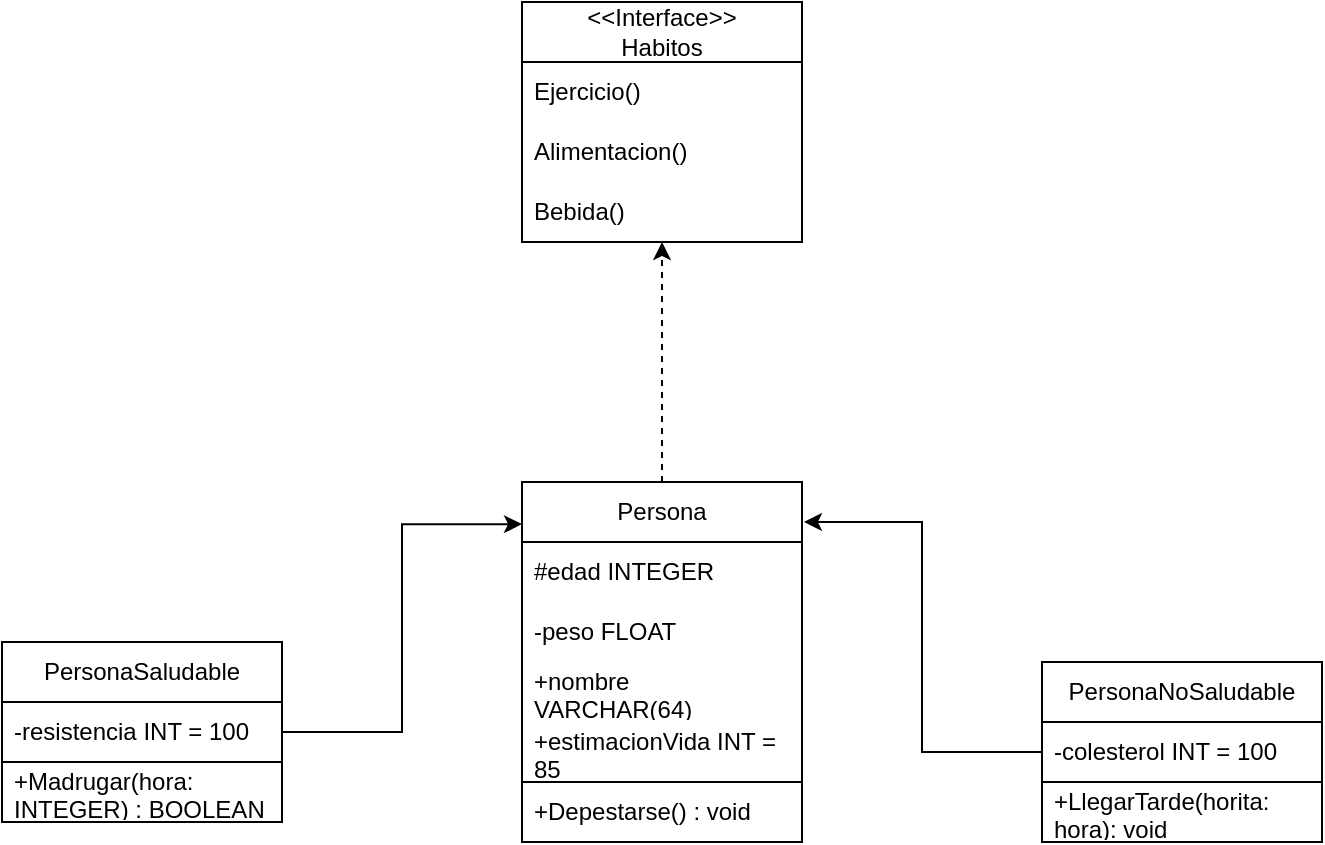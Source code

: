 <mxfile version="21.0.10" type="github">
  <diagram id="C5RBs43oDa-KdzZeNtuy" name="Page-1">
    <mxGraphModel dx="1114" dy="2922" grid="1" gridSize="10" guides="1" tooltips="1" connect="1" arrows="1" fold="1" page="1" pageScale="1" pageWidth="827" pageHeight="1169" math="0" shadow="0">
      <root>
        <mxCell id="WIyWlLk6GJQsqaUBKTNV-0" />
        <mxCell id="WIyWlLk6GJQsqaUBKTNV-1" parent="WIyWlLk6GJQsqaUBKTNV-0" />
        <mxCell id="iRxaeY6hj_-ja3EV96lO-1" value="&amp;lt;&amp;lt;Interface&amp;gt;&amp;gt;&lt;br&gt;Habitos" style="swimlane;fontStyle=0;childLayout=stackLayout;horizontal=1;startSize=30;horizontalStack=0;resizeParent=1;resizeParentMax=0;resizeLast=0;collapsible=1;marginBottom=0;whiteSpace=wrap;html=1;" vertex="1" parent="WIyWlLk6GJQsqaUBKTNV-1">
          <mxGeometry x="300" y="-1200" width="140" height="120" as="geometry">
            <mxRectangle x="120" y="-560" width="120" height="40" as="alternateBounds" />
          </mxGeometry>
        </mxCell>
        <mxCell id="iRxaeY6hj_-ja3EV96lO-2" value="Ejercicio()" style="text;strokeColor=none;fillColor=none;align=left;verticalAlign=middle;spacingLeft=4;spacingRight=4;overflow=hidden;points=[[0,0.5],[1,0.5]];portConstraint=eastwest;rotatable=0;whiteSpace=wrap;html=1;" vertex="1" parent="iRxaeY6hj_-ja3EV96lO-1">
          <mxGeometry y="30" width="140" height="30" as="geometry" />
        </mxCell>
        <mxCell id="iRxaeY6hj_-ja3EV96lO-3" value="Alimentacion()" style="text;strokeColor=none;fillColor=none;align=left;verticalAlign=middle;spacingLeft=4;spacingRight=4;overflow=hidden;points=[[0,0.5],[1,0.5]];portConstraint=eastwest;rotatable=0;whiteSpace=wrap;html=1;" vertex="1" parent="iRxaeY6hj_-ja3EV96lO-1">
          <mxGeometry y="60" width="140" height="30" as="geometry" />
        </mxCell>
        <mxCell id="iRxaeY6hj_-ja3EV96lO-4" value="Bebida()" style="text;strokeColor=none;fillColor=none;align=left;verticalAlign=middle;spacingLeft=4;spacingRight=4;overflow=hidden;points=[[0,0.5],[1,0.5]];portConstraint=eastwest;rotatable=0;whiteSpace=wrap;html=1;" vertex="1" parent="iRxaeY6hj_-ja3EV96lO-1">
          <mxGeometry y="90" width="140" height="30" as="geometry" />
        </mxCell>
        <mxCell id="iRxaeY6hj_-ja3EV96lO-16" style="edgeStyle=orthogonalEdgeStyle;rounded=0;orthogonalLoop=1;jettySize=auto;html=1;dashed=1;" edge="1" parent="WIyWlLk6GJQsqaUBKTNV-1" source="iRxaeY6hj_-ja3EV96lO-5" target="iRxaeY6hj_-ja3EV96lO-1">
          <mxGeometry relative="1" as="geometry" />
        </mxCell>
        <mxCell id="iRxaeY6hj_-ja3EV96lO-5" value="Persona" style="swimlane;fontStyle=0;childLayout=stackLayout;horizontal=1;startSize=30;horizontalStack=0;resizeParent=1;resizeParentMax=0;resizeLast=0;collapsible=1;marginBottom=0;whiteSpace=wrap;html=1;shadow=0;" vertex="1" parent="WIyWlLk6GJQsqaUBKTNV-1">
          <mxGeometry x="300" y="-960" width="140" height="180" as="geometry">
            <mxRectangle x="30" y="-360" width="90" height="30" as="alternateBounds" />
          </mxGeometry>
        </mxCell>
        <mxCell id="iRxaeY6hj_-ja3EV96lO-6" value="#edad INTEGER" style="text;strokeColor=none;fillColor=none;align=left;verticalAlign=middle;spacingLeft=4;spacingRight=4;overflow=hidden;points=[[0,0.5],[1,0.5]];portConstraint=eastwest;rotatable=0;whiteSpace=wrap;html=1;" vertex="1" parent="iRxaeY6hj_-ja3EV96lO-5">
          <mxGeometry y="30" width="140" height="30" as="geometry" />
        </mxCell>
        <mxCell id="iRxaeY6hj_-ja3EV96lO-7" value="-peso FLOAT" style="text;strokeColor=none;fillColor=none;align=left;verticalAlign=middle;spacingLeft=4;spacingRight=4;overflow=hidden;points=[[0,0.5],[1,0.5]];portConstraint=eastwest;rotatable=0;whiteSpace=wrap;html=1;" vertex="1" parent="iRxaeY6hj_-ja3EV96lO-5">
          <mxGeometry y="60" width="140" height="30" as="geometry" />
        </mxCell>
        <mxCell id="iRxaeY6hj_-ja3EV96lO-8" value="+nombre VARCHAR(64)" style="text;strokeColor=none;fillColor=none;align=left;verticalAlign=middle;spacingLeft=4;spacingRight=4;overflow=hidden;points=[[0,0.5],[1,0.5]];portConstraint=eastwest;rotatable=0;whiteSpace=wrap;html=1;" vertex="1" parent="iRxaeY6hj_-ja3EV96lO-5">
          <mxGeometry y="90" width="140" height="30" as="geometry" />
        </mxCell>
        <mxCell id="iRxaeY6hj_-ja3EV96lO-9" value="+estimacionVida INT = 85" style="text;strokeColor=none;fillColor=none;align=left;verticalAlign=middle;spacingLeft=4;spacingRight=4;overflow=hidden;points=[[0,0.5],[1,0.5]];portConstraint=eastwest;rotatable=0;whiteSpace=wrap;html=1;" vertex="1" parent="iRxaeY6hj_-ja3EV96lO-5">
          <mxGeometry y="120" width="140" height="30" as="geometry" />
        </mxCell>
        <mxCell id="iRxaeY6hj_-ja3EV96lO-10" value="+Depestarse() : void" style="text;strokeColor=default;fillColor=none;align=left;verticalAlign=middle;spacingLeft=4;spacingRight=4;overflow=hidden;points=[[0,0.5],[1,0.5]];portConstraint=eastwest;rotatable=0;whiteSpace=wrap;html=1;" vertex="1" parent="iRxaeY6hj_-ja3EV96lO-5">
          <mxGeometry y="150" width="140" height="30" as="geometry" />
        </mxCell>
        <mxCell id="iRxaeY6hj_-ja3EV96lO-25" style="edgeStyle=orthogonalEdgeStyle;rounded=0;orthogonalLoop=1;jettySize=auto;html=1;entryX=0;entryY=0.117;entryDx=0;entryDy=0;entryPerimeter=0;" edge="1" parent="WIyWlLk6GJQsqaUBKTNV-1" source="iRxaeY6hj_-ja3EV96lO-17" target="iRxaeY6hj_-ja3EV96lO-5">
          <mxGeometry relative="1" as="geometry" />
        </mxCell>
        <mxCell id="iRxaeY6hj_-ja3EV96lO-17" value="PersonaSaludable" style="swimlane;fontStyle=0;childLayout=stackLayout;horizontal=1;startSize=30;horizontalStack=0;resizeParent=1;resizeParentMax=0;resizeLast=0;collapsible=1;marginBottom=0;whiteSpace=wrap;html=1;" vertex="1" parent="WIyWlLk6GJQsqaUBKTNV-1">
          <mxGeometry x="40" y="-880" width="140" height="90" as="geometry" />
        </mxCell>
        <mxCell id="iRxaeY6hj_-ja3EV96lO-18" value="-resistencia INT = 100&amp;nbsp;" style="text;strokeColor=none;fillColor=none;align=left;verticalAlign=middle;spacingLeft=4;spacingRight=4;overflow=hidden;points=[[0,0.5],[1,0.5]];portConstraint=eastwest;rotatable=0;whiteSpace=wrap;html=1;" vertex="1" parent="iRxaeY6hj_-ja3EV96lO-17">
          <mxGeometry y="30" width="140" height="30" as="geometry" />
        </mxCell>
        <mxCell id="iRxaeY6hj_-ja3EV96lO-19" value="+Madrugar(hora: INTEGER) : BOOLEAN" style="text;strokeColor=default;fillColor=none;align=left;verticalAlign=middle;spacingLeft=4;spacingRight=4;overflow=hidden;points=[[0,0.5],[1,0.5]];portConstraint=eastwest;rotatable=0;whiteSpace=wrap;html=1;" vertex="1" parent="iRxaeY6hj_-ja3EV96lO-17">
          <mxGeometry y="60" width="140" height="30" as="geometry" />
        </mxCell>
        <mxCell id="iRxaeY6hj_-ja3EV96lO-26" style="edgeStyle=orthogonalEdgeStyle;rounded=0;orthogonalLoop=1;jettySize=auto;html=1;entryX=1.007;entryY=0.111;entryDx=0;entryDy=0;entryPerimeter=0;" edge="1" parent="WIyWlLk6GJQsqaUBKTNV-1" source="iRxaeY6hj_-ja3EV96lO-21" target="iRxaeY6hj_-ja3EV96lO-5">
          <mxGeometry relative="1" as="geometry" />
        </mxCell>
        <mxCell id="iRxaeY6hj_-ja3EV96lO-21" value="PersonaNoSaludable" style="swimlane;fontStyle=0;childLayout=stackLayout;horizontal=1;startSize=30;horizontalStack=0;resizeParent=1;resizeParentMax=0;resizeLast=0;collapsible=1;marginBottom=0;whiteSpace=wrap;html=1;" vertex="1" parent="WIyWlLk6GJQsqaUBKTNV-1">
          <mxGeometry x="560" y="-870" width="140" height="90" as="geometry" />
        </mxCell>
        <mxCell id="iRxaeY6hj_-ja3EV96lO-22" value="-colesterol INT = 100" style="text;strokeColor=none;fillColor=none;align=left;verticalAlign=middle;spacingLeft=4;spacingRight=4;overflow=hidden;points=[[0,0.5],[1,0.5]];portConstraint=eastwest;rotatable=0;whiteSpace=wrap;html=1;" vertex="1" parent="iRxaeY6hj_-ja3EV96lO-21">
          <mxGeometry y="30" width="140" height="30" as="geometry" />
        </mxCell>
        <mxCell id="iRxaeY6hj_-ja3EV96lO-23" value="+LlegarTarde(horita:&amp;nbsp; hora): void" style="text;strokeColor=default;fillColor=none;align=left;verticalAlign=middle;spacingLeft=4;spacingRight=4;overflow=hidden;points=[[0,0.5],[1,0.5]];portConstraint=eastwest;rotatable=0;whiteSpace=wrap;html=1;" vertex="1" parent="iRxaeY6hj_-ja3EV96lO-21">
          <mxGeometry y="60" width="140" height="30" as="geometry" />
        </mxCell>
      </root>
    </mxGraphModel>
  </diagram>
</mxfile>
